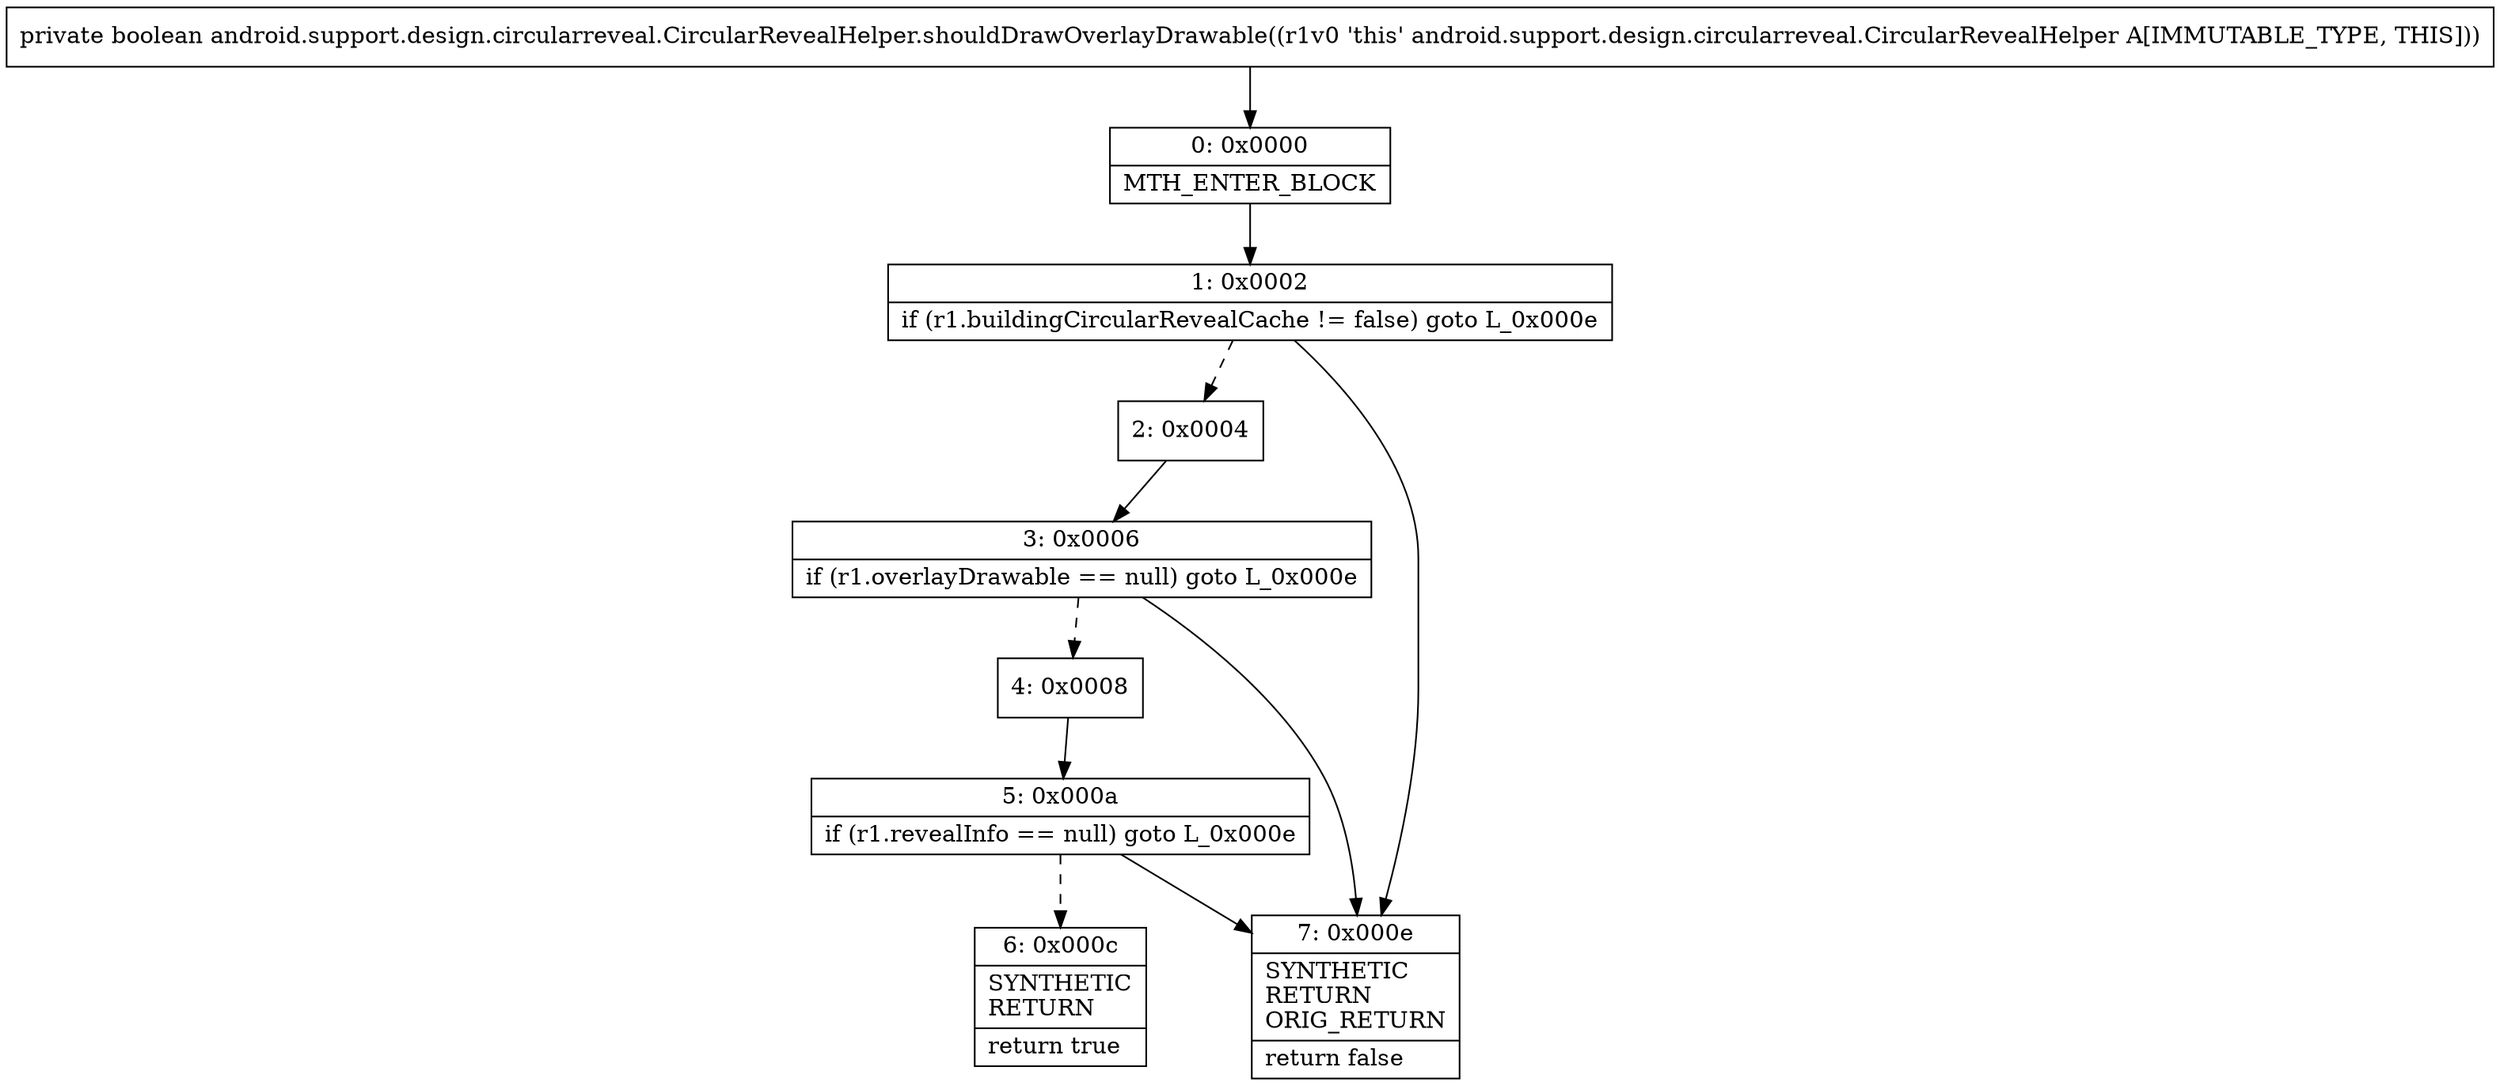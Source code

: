 digraph "CFG forandroid.support.design.circularreveal.CircularRevealHelper.shouldDrawOverlayDrawable()Z" {
Node_0 [shape=record,label="{0\:\ 0x0000|MTH_ENTER_BLOCK\l}"];
Node_1 [shape=record,label="{1\:\ 0x0002|if (r1.buildingCircularRevealCache != false) goto L_0x000e\l}"];
Node_2 [shape=record,label="{2\:\ 0x0004}"];
Node_3 [shape=record,label="{3\:\ 0x0006|if (r1.overlayDrawable == null) goto L_0x000e\l}"];
Node_4 [shape=record,label="{4\:\ 0x0008}"];
Node_5 [shape=record,label="{5\:\ 0x000a|if (r1.revealInfo == null) goto L_0x000e\l}"];
Node_6 [shape=record,label="{6\:\ 0x000c|SYNTHETIC\lRETURN\l|return true\l}"];
Node_7 [shape=record,label="{7\:\ 0x000e|SYNTHETIC\lRETURN\lORIG_RETURN\l|return false\l}"];
MethodNode[shape=record,label="{private boolean android.support.design.circularreveal.CircularRevealHelper.shouldDrawOverlayDrawable((r1v0 'this' android.support.design.circularreveal.CircularRevealHelper A[IMMUTABLE_TYPE, THIS])) }"];
MethodNode -> Node_0;
Node_0 -> Node_1;
Node_1 -> Node_2[style=dashed];
Node_1 -> Node_7;
Node_2 -> Node_3;
Node_3 -> Node_4[style=dashed];
Node_3 -> Node_7;
Node_4 -> Node_5;
Node_5 -> Node_6[style=dashed];
Node_5 -> Node_7;
}

